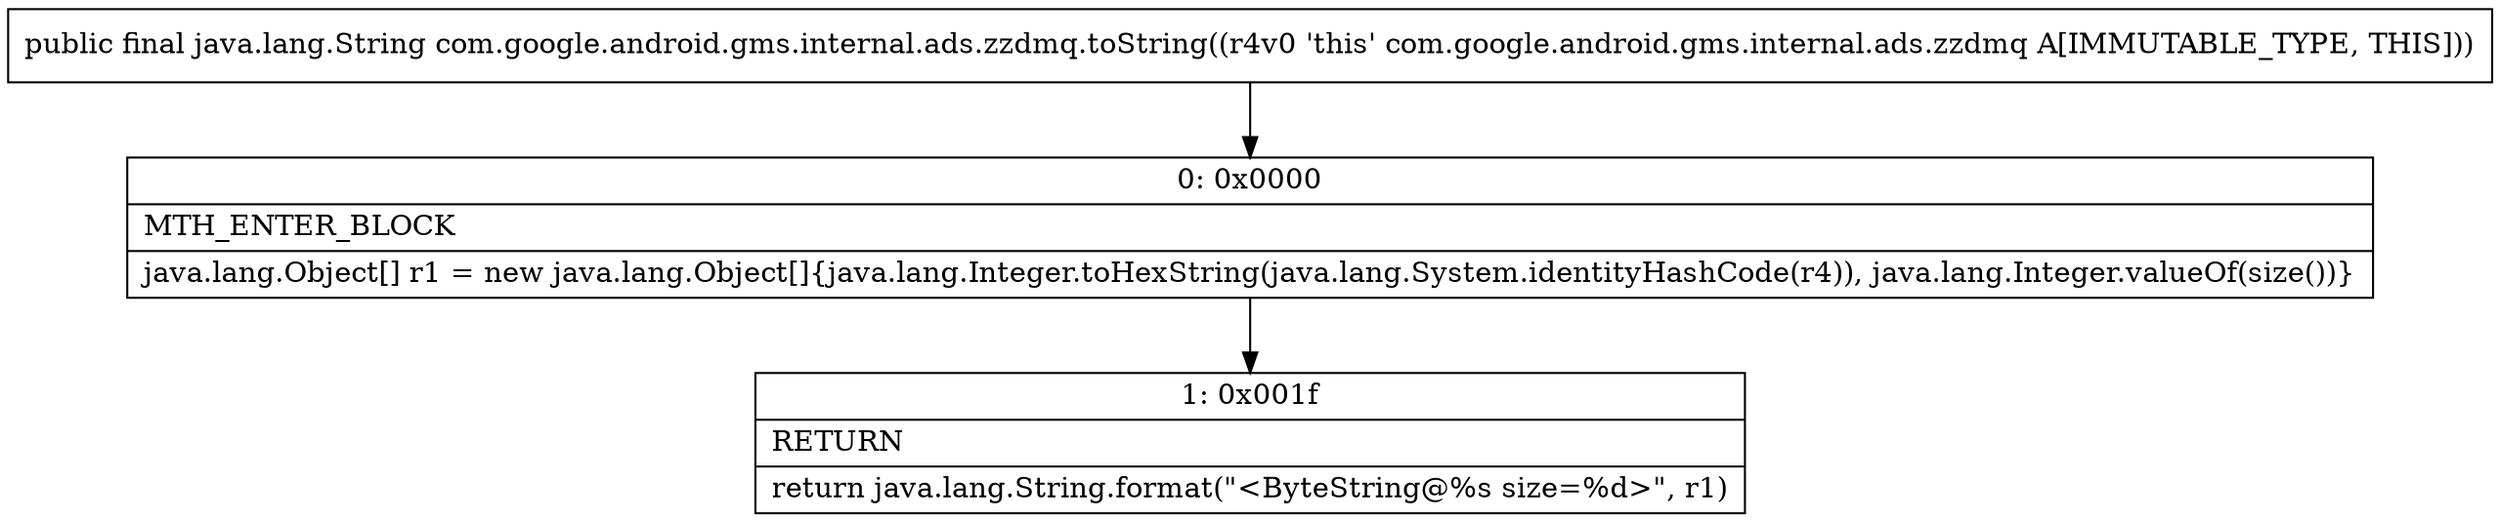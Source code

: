 digraph "CFG forcom.google.android.gms.internal.ads.zzdmq.toString()Ljava\/lang\/String;" {
Node_0 [shape=record,label="{0\:\ 0x0000|MTH_ENTER_BLOCK\l|java.lang.Object[] r1 = new java.lang.Object[]\{java.lang.Integer.toHexString(java.lang.System.identityHashCode(r4)), java.lang.Integer.valueOf(size())\}\l}"];
Node_1 [shape=record,label="{1\:\ 0x001f|RETURN\l|return java.lang.String.format(\"\<ByteString@%s size=%d\>\", r1)\l}"];
MethodNode[shape=record,label="{public final java.lang.String com.google.android.gms.internal.ads.zzdmq.toString((r4v0 'this' com.google.android.gms.internal.ads.zzdmq A[IMMUTABLE_TYPE, THIS])) }"];
MethodNode -> Node_0;
Node_0 -> Node_1;
}

